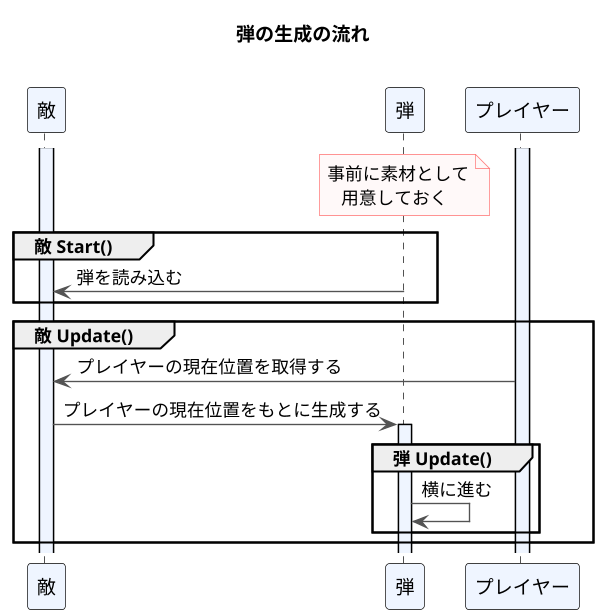 @startuml
scale 600 width

skinparam sequence {
	ArrowColor #535353
	LifeLineBorderColor Black
	LifeLineBackgroundColor #eff5ff

	ParticipantBorderColor Black
	ParticipantBackgroundColor #eff5ff

}
skinparam note{
    BorderColor #ff7070
    BackgroundColor #fff9f9
}

participant 敵
participant 弾
participant プレイヤー
activate 敵
activate プレイヤー

title 弾の生成の流れ\n

note over of 弾
	事前に素材として
    用意しておく
end note

group 敵 Start()
    敵 <- 弾 : 弾を読み込む
end
group 敵 Update()
    敵 <- プレイヤー : プレイヤーの現在位置を取得する
    敵 -> 弾 : プレイヤーの現在位置をもとに生成する

    activate 弾
    group 弾 Update()
        弾 -> 弾 : 横に進む
    end
end

@enduml

